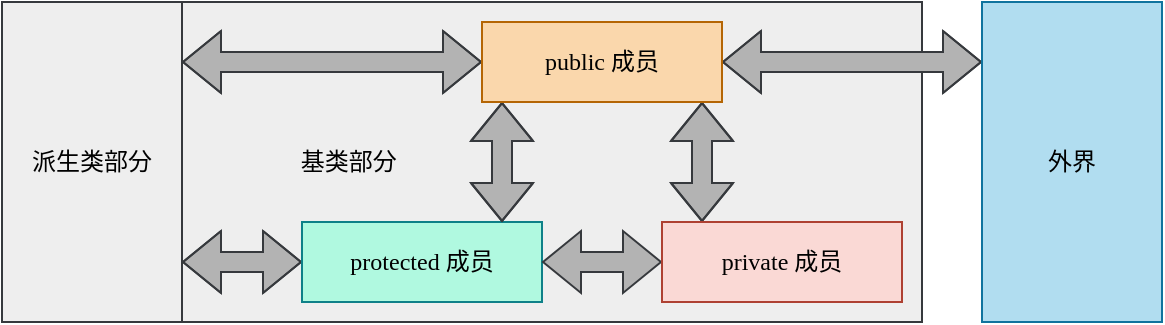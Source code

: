 <mxfile version="22.1.21" type="device">
  <diagram name="Page-1" id="Umb1S6DrYRTSFSJQdrjl">
    <mxGraphModel dx="977" dy="671" grid="1" gridSize="10" guides="1" tooltips="1" connect="1" arrows="1" fold="1" page="1" pageScale="1" pageWidth="850" pageHeight="1100" math="0" shadow="0">
      <root>
        <mxCell id="0" />
        <mxCell id="1" parent="0" />
        <mxCell id="m0NGbrf-xR5CA_mGpvCX-25" value="基类部分&amp;nbsp; &amp;nbsp; &amp;nbsp; &amp;nbsp; &amp;nbsp; &amp;nbsp; &amp;nbsp; &amp;nbsp; &amp;nbsp; &amp;nbsp; &amp;nbsp; &amp;nbsp; &amp;nbsp; &amp;nbsp; &amp;nbsp; &amp;nbsp; &amp;nbsp; &amp;nbsp; &amp;nbsp; &amp;nbsp; &amp;nbsp; &amp;nbsp; &amp;nbsp; &amp;nbsp; &amp;nbsp; &amp;nbsp; &amp;nbsp; &amp;nbsp; &amp;nbsp; &amp;nbsp; &amp;nbsp;" style="rounded=0;whiteSpace=wrap;html=1;gradientColor=none;fillColor=#EEEEEE;strokeColor=#36393d;align=center;" parent="1" vertex="1">
          <mxGeometry x="200" y="80" width="370" height="160" as="geometry" />
        </mxCell>
        <mxCell id="m0NGbrf-xR5CA_mGpvCX-26" style="edgeStyle=orthogonalEdgeStyle;rounded=0;orthogonalLoop=1;jettySize=auto;html=1;shape=flexArrow;startArrow=block;fillColor=#b3b3b3;strokeColor=#36393d;" parent="1" source="m0NGbrf-xR5CA_mGpvCX-27" target="m0NGbrf-xR5CA_mGpvCX-36" edge="1">
          <mxGeometry relative="1" as="geometry">
            <Array as="points">
              <mxPoint x="230" y="210" />
              <mxPoint x="230" y="210" />
            </Array>
          </mxGeometry>
        </mxCell>
        <mxCell id="m0NGbrf-xR5CA_mGpvCX-27" value="protected 成员" style="rounded=0;whiteSpace=wrap;html=1;fillColor=#B0F9E0;strokeColor=#0E8088;fontFamily=consolas;" parent="1" vertex="1">
          <mxGeometry x="260" y="190" width="120" height="40" as="geometry" />
        </mxCell>
        <mxCell id="m0NGbrf-xR5CA_mGpvCX-28" value="" style="edgeStyle=orthogonalEdgeStyle;rounded=0;orthogonalLoop=1;jettySize=auto;html=1;startArrow=block;shape=flexArrow;fillColor=#b3b3b3;strokeColor=#36393D;" parent="1" source="m0NGbrf-xR5CA_mGpvCX-32" target="m0NGbrf-xR5CA_mGpvCX-33" edge="1">
          <mxGeometry relative="1" as="geometry">
            <Array as="points">
              <mxPoint x="520" y="110" />
              <mxPoint x="520" y="110" />
            </Array>
          </mxGeometry>
        </mxCell>
        <mxCell id="m0NGbrf-xR5CA_mGpvCX-29" value="" style="edgeStyle=orthogonalEdgeStyle;rounded=0;orthogonalLoop=1;jettySize=auto;html=1;startArrow=classic;startFill=1;shape=flexArrow;fillColor=#b3b3b3;strokeColor=#36393d;" parent="1" source="m0NGbrf-xR5CA_mGpvCX-32" target="m0NGbrf-xR5CA_mGpvCX-35" edge="1">
          <mxGeometry relative="1" as="geometry">
            <Array as="points">
              <mxPoint x="460" y="170" />
              <mxPoint x="460" y="170" />
            </Array>
          </mxGeometry>
        </mxCell>
        <mxCell id="m0NGbrf-xR5CA_mGpvCX-30" style="edgeStyle=orthogonalEdgeStyle;rounded=0;orthogonalLoop=1;jettySize=auto;html=1;shape=flexArrow;startArrow=block;fillColor=#b3b3b3;strokeColor=#36393d;" parent="1" source="m0NGbrf-xR5CA_mGpvCX-32" target="m0NGbrf-xR5CA_mGpvCX-27" edge="1">
          <mxGeometry relative="1" as="geometry">
            <Array as="points">
              <mxPoint x="360" y="160" />
              <mxPoint x="360" y="160" />
            </Array>
          </mxGeometry>
        </mxCell>
        <mxCell id="m0NGbrf-xR5CA_mGpvCX-31" style="edgeStyle=orthogonalEdgeStyle;rounded=0;orthogonalLoop=1;jettySize=auto;html=1;shape=flexArrow;startArrow=block;fillColor=#b3b3b3;strokeColor=#36393d;" parent="1" source="m0NGbrf-xR5CA_mGpvCX-32" target="m0NGbrf-xR5CA_mGpvCX-36" edge="1">
          <mxGeometry relative="1" as="geometry">
            <Array as="points">
              <mxPoint x="250" y="110" />
              <mxPoint x="250" y="110" />
            </Array>
          </mxGeometry>
        </mxCell>
        <mxCell id="m0NGbrf-xR5CA_mGpvCX-32" value="public&amp;nbsp;成员" style="rounded=0;whiteSpace=wrap;html=1;fillColor=#fad7ac;strokeColor=#b46504;fontFamily=consolas;" parent="1" vertex="1">
          <mxGeometry x="350" y="90" width="120" height="40" as="geometry" />
        </mxCell>
        <mxCell id="m0NGbrf-xR5CA_mGpvCX-33" value="外界" style="rounded=0;whiteSpace=wrap;html=1;fillColor=#b1ddf0;strokeColor=#10739e;fontFamily=consolas;" parent="1" vertex="1">
          <mxGeometry x="600" y="80" width="90" height="160" as="geometry" />
        </mxCell>
        <mxCell id="m0NGbrf-xR5CA_mGpvCX-34" style="edgeStyle=orthogonalEdgeStyle;rounded=0;orthogonalLoop=1;jettySize=auto;html=1;startArrow=classic;startFill=1;shape=flexArrow;fillColor=#b3b3b3;strokeColor=#36393d;" parent="1" source="m0NGbrf-xR5CA_mGpvCX-35" target="m0NGbrf-xR5CA_mGpvCX-27" edge="1">
          <mxGeometry relative="1" as="geometry" />
        </mxCell>
        <mxCell id="m0NGbrf-xR5CA_mGpvCX-35" value="private&amp;nbsp;成员" style="rounded=0;whiteSpace=wrap;html=1;fillColor=#fad9d5;strokeColor=#ae4132;fontFamily=consolas;" parent="1" vertex="1">
          <mxGeometry x="440" y="190" width="120" height="40" as="geometry" />
        </mxCell>
        <mxCell id="m0NGbrf-xR5CA_mGpvCX-36" value="派生类部分" style="rounded=0;whiteSpace=wrap;html=1;fillColor=#eeeeee;strokeColor=#36393d;fontFamily=consolas;" parent="1" vertex="1">
          <mxGeometry x="110" y="80" width="90" height="160" as="geometry" />
        </mxCell>
      </root>
    </mxGraphModel>
  </diagram>
</mxfile>
